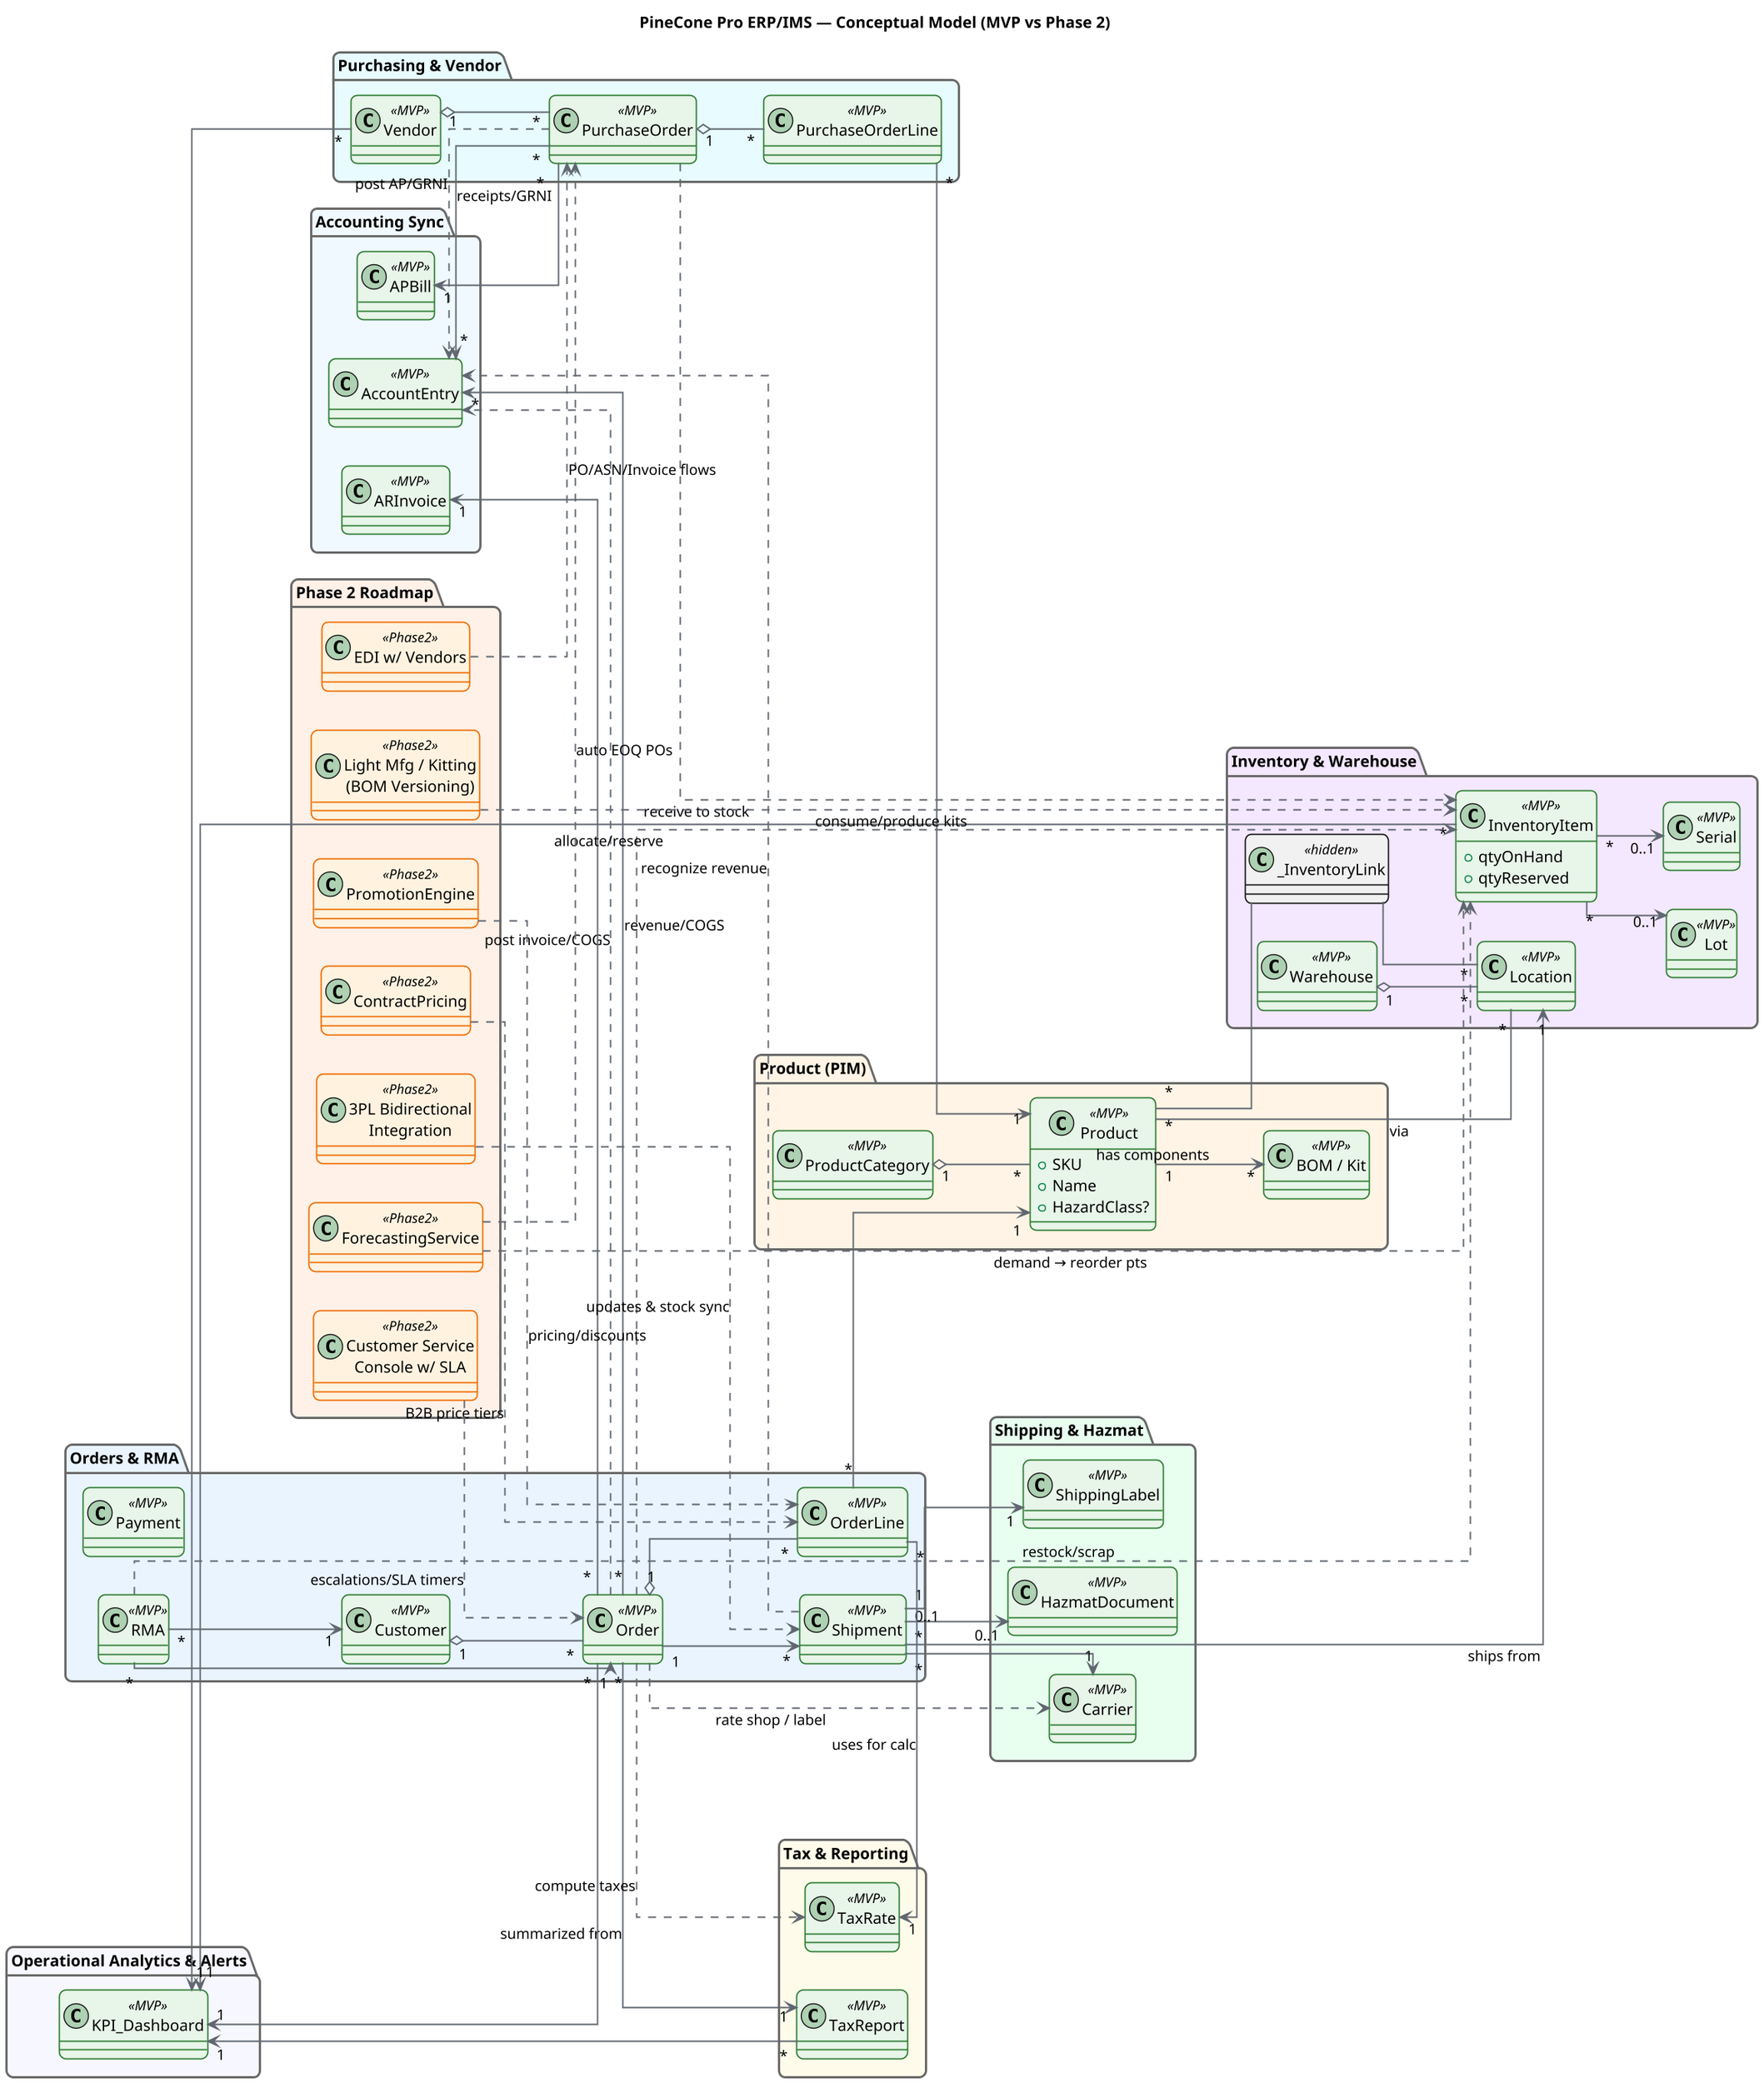 @startuml PineCone Pro ERP/IMS — Conceptual Model
left to right direction
skinparam linetype ortho 

' ---------- Styling ----------
!theme vibrant
title PineCone Pro ERP/IMS — Conceptual Model (MVP vs Phase 2)

skinparam shadowing false
skinparam roundcorner 12
skinparam dpi 140
skinparam ArrowColor #606770
skinparam ArrowThickness 1.3
skinparam PackageBorderThickness 2
skinparam ClassBorderThickness 1.2
skinparam linetype ortho

' Stereotype colors
skinparam class<<MVP>> {
  BackgroundColor #E8F5E9
  BorderColor #2E7D32
}
skinparam class<<Phase2>> {
  BackgroundColor #FFF3E0
  BorderColor #EF6C00
}

' ---------------------------------------------------------
' Product Information Management (PIM)
' ---------------------------------------------------------
package "Product (PIM)" #FFF4E5 {
  class Product <<MVP>> {
    + SKU
    + Name
    + HazardClass?
  }
  class ProductCategory <<MVP>>
  class KitBundle as "BOM / Kit" <<MVP>>
  ProductCategory "1" o-- "*" Product
  Product "1" -down-> "*" KitBundle : has components
}

' ---------------------------------------------------------
' Inventory & Warehouse
' ---------------------------------------------------------
package "Inventory & Warehouse" #F3E8FF {
  class Warehouse <<MVP>>
  class Location <<MVP>>
  class InventoryItem <<MVP>> {
    + qtyOnHand
    + qtyReserved
  }
  class Lot <<MVP>>
  class Serial <<MVP>>

  Warehouse "1" o-- "*" Location
  Product "*" -- "*" Location : via
  class _InventoryLink <<hidden>> {}
  Product "*" -- _InventoryLink
  _InventoryLink -- "*" Location
  _InventoryLink -[hidden]-> InventoryItem

  InventoryItem "*" --> "0..1" Lot
  InventoryItem "*" --> "0..1" Serial
}

' ---------------------------------------------------------
' Orders & RMA
' ---------------------------------------------------------
package "Orders & RMA" #E9F4FF {
  class Customer <<MVP>>
  class Order <<MVP>>
  class OrderLine <<MVP>>
  class Payment <<MVP>>
  class Shipment <<MVP>>
  class RMA <<MVP>>

  Customer "1" o-- "*" Order
  Order "1" o-- "*" OrderLine
  OrderLine "*" --> "1" Product
  Order "1" --> "*" Shipment
  Shipment "*" --> "1" Location : ships from
  RMA "*" --> "1" Order
  RMA "*" --> "1" Customer
}

' ---------------------------------------------------------
' Purchasing & Vendor
' ---------------------------------------------------------
package "Purchasing & Vendor" #E8FBFF {
  class Vendor <<MVP>>
  class PurchaseOrder <<MVP>>
  class PurchaseOrderLine <<MVP>>

  Vendor "1" o-- "*" PurchaseOrder
  PurchaseOrder "1" o-- "*" PurchaseOrderLine
  PurchaseOrderLine "*" --> "1" Product
}

' ---------------------------------------------------------
' Shipping & Hazmat
' ---------------------------------------------------------
package "Shipping & Hazmat" #E8FFF0 {
  class Carrier <<MVP>>
  class ShippingLabel <<MVP>>
  class HazmatDocument <<MVP>>

  Shipment "*" --> "1" Carrier
  Shipment "1" --> "1" ShippingLabel
  Shipment "0..1" --> "0..1" HazmatDocument
}

' ---------------------------------------------------------
' Tax & Reporting
' ---------------------------------------------------------
package "Tax & Reporting" #FFFBEA {
  class TaxRate <<MVP>>
  class TaxReport <<MVP>>
  OrderLine "*" --> "1" TaxRate : uses for calc
  TaxReport "1" <-- "*" Order : summarized from
}

' ---------------------------------------------------------
' Accounting Sync
' ---------------------------------------------------------
package "Accounting Sync" #F0F9FF {
  class AccountEntry <<MVP>>
  class APBill <<MVP>>
  class ARInvoice <<MVP>>

  AccountEntry "*" <-- "*" Order : revenue/COGS
  AccountEntry "*" <-- "*" PurchaseOrder : receipts/GRNI
  APBill "1" <-- "*" PurchaseOrder
  ARInvoice "1" <-- "*" Order
}

' ---------------------------------------------------------
' Analytics & Alerts
' ---------------------------------------------------------
package "Operational Analytics & Alerts" #F7F7FF {
  class KPI_Dashboard <<MVP>>
  KPI_Dashboard "1" <-- "*" Order
  KPI_Dashboard "1" <-- "*" InventoryItem
  KPI_Dashboard "1" <-- "*" Vendor
  KPI_Dashboard "1" <-- "*" TaxReport
}

' ---------------------------------------------------------
' Cross-module dependencies (conceptual)
' ---------------------------------------------------------
Order ..> InventoryItem : allocate/reserve
Order ..> TaxRate : compute taxes
Order ..> Carrier : rate shop / label
Order ..> AccountEntry : post invoice/COGS
PurchaseOrder ..> InventoryItem : receive to stock
PurchaseOrder ..> AccountEntry : post AP/GRNI
RMA ..> InventoryItem : restock/scrap
Shipment ..> AccountEntry : recognize revenue

' ---------------------------------------------------------
' Phase 2 roadmap
' ---------------------------------------------------------
package "Phase 2 Roadmap" #FFF1E8 {
  class ForecastingService <<Phase2>>
  class PromotionEngine <<Phase2>>
  class ContractPricing <<Phase2>>
  class LightManufacturing as "Light Mfg / Kitting\n(BOM Versioning)" <<Phase2>>
  class Integration3PL as "3PL Bidirectional\nIntegration" <<Phase2>>
  class CSRConsole as "Customer Service\nConsole w/ SLA" <<Phase2>>
  class EDIConnector as "EDI w/ Vendors" <<Phase2>>

  ForecastingService ..> InventoryItem : demand → reorder pts
  ForecastingService ..> PurchaseOrder : auto EOQ POs
  PromotionEngine ..> OrderLine : pricing/discounts
  ContractPricing ..> OrderLine : B2B price tiers
  LightManufacturing ..> InventoryItem : consume/produce kits
  Integration3PL ..> Shipment : updates & stock sync
  CSRConsole ..> Order : escalations/SLA timers
  EDIConnector ..> PurchaseOrder : PO/ASN/Invoice flows
}
@enduml
